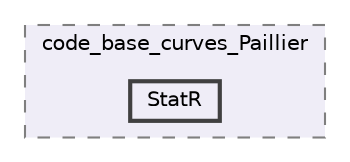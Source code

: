 digraph "C:/Users/Katia/Documents/GitHub/code_base_obscuration/utils/code_base_curves_Paillier/StatR"
{
 // LATEX_PDF_SIZE
  bgcolor="transparent";
  edge [fontname=Helvetica,fontsize=10,labelfontname=Helvetica,labelfontsize=10];
  node [fontname=Helvetica,fontsize=10,shape=box,height=0.2,width=0.4];
  compound=true
  subgraph clusterdir_6b4535a14b663b1ab3c3fe7d9b26a805 {
    graph [ bgcolor="#efedf7", pencolor="grey50", label="code_base_curves_Paillier", fontname=Helvetica,fontsize=10 style="filled,dashed", URL="dir_6b4535a14b663b1ab3c3fe7d9b26a805.html",tooltip=""]
  dir_5a6dd8a8140e7cc559344db023fdf514 [label="StatR", fillcolor="#efedf7", color="grey25", style="filled,bold", URL="dir_5a6dd8a8140e7cc559344db023fdf514.html",tooltip=""];
  }
}
